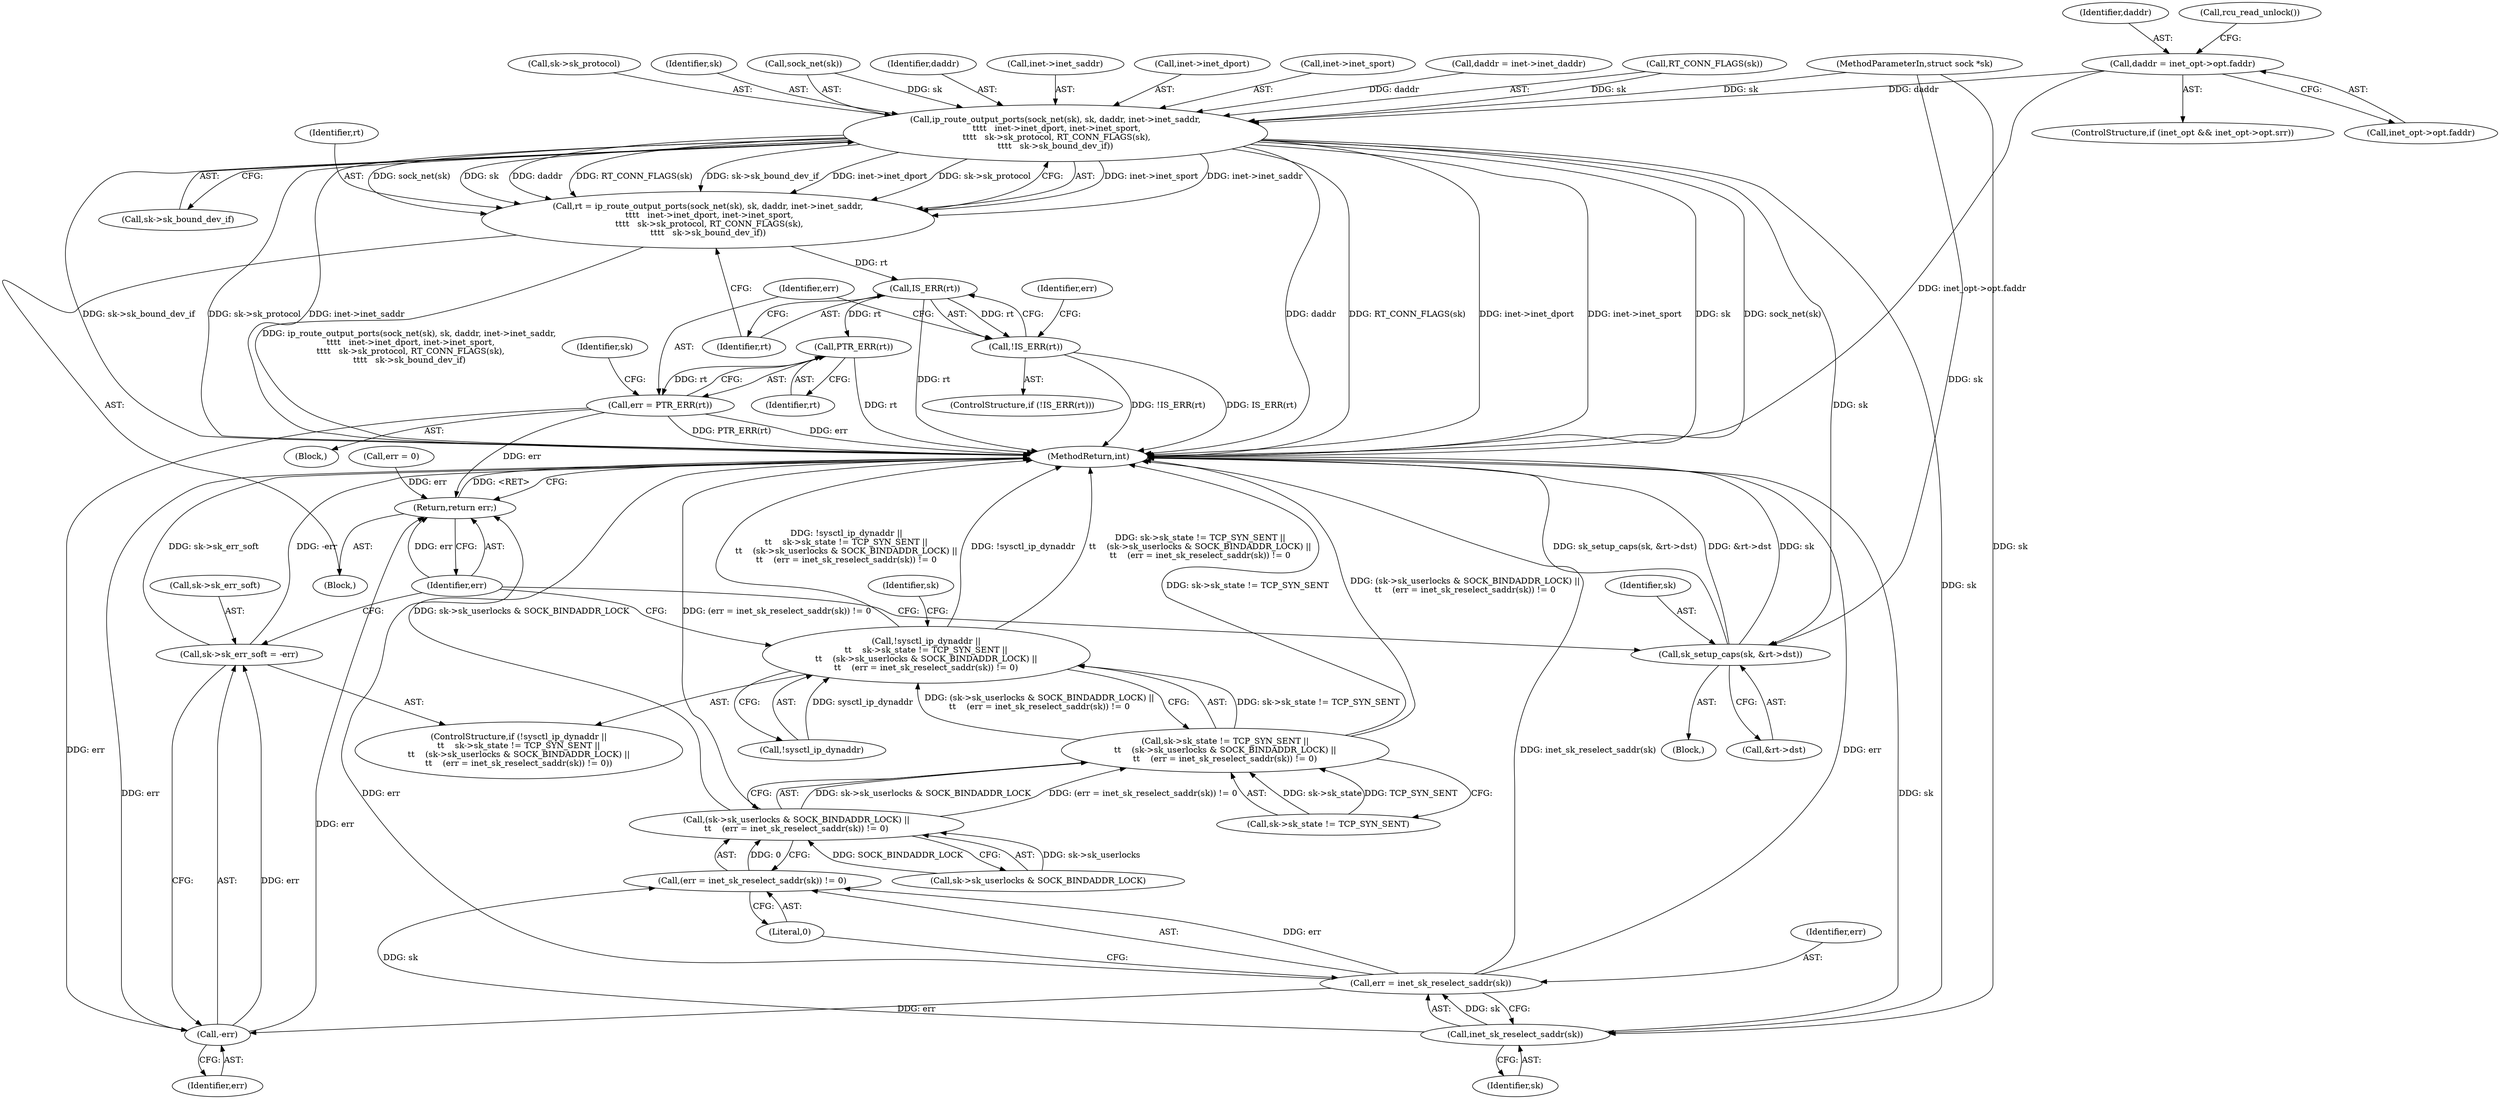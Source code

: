 digraph "0_linux_f6d8bd051c391c1c0458a30b2a7abcd939329259_2@pointer" {
"1000147" [label="(Call,daddr = inet_opt->opt.faddr)"];
"1000157" [label="(Call,ip_route_output_ports(sock_net(sk), sk, daddr, inet->inet_saddr,\n \t\t\t\t   inet->inet_dport, inet->inet_sport,\n \t\t\t\t   sk->sk_protocol, RT_CONN_FLAGS(sk),\n\t\t\t\t   sk->sk_bound_dev_if))"];
"1000155" [label="(Call,rt = ip_route_output_ports(sock_net(sk), sk, daddr, inet->inet_saddr,\n \t\t\t\t   inet->inet_dport, inet->inet_sport,\n \t\t\t\t   sk->sk_protocol, RT_CONN_FLAGS(sk),\n\t\t\t\t   sk->sk_bound_dev_if))"];
"1000181" [label="(Call,IS_ERR(rt))"];
"1000180" [label="(Call,!IS_ERR(rt))"];
"1000197" [label="(Call,PTR_ERR(rt))"];
"1000195" [label="(Call,err = PTR_ERR(rt))"];
"1000230" [label="(Call,-err)"];
"1000226" [label="(Call,sk->sk_err_soft = -err)"];
"1000232" [label="(Return,return err;)"];
"1000187" [label="(Call,sk_setup_caps(sk, &rt->dst))"];
"1000223" [label="(Call,inet_sk_reselect_saddr(sk))"];
"1000220" [label="(Call,(err = inet_sk_reselect_saddr(sk)) != 0)"];
"1000214" [label="(Call,(sk->sk_userlocks & SOCK_BINDADDR_LOCK) ||\n\t\t    (err = inet_sk_reselect_saddr(sk)) != 0)"];
"1000208" [label="(Call,sk->sk_state != TCP_SYN_SENT ||\n\t\t    (sk->sk_userlocks & SOCK_BINDADDR_LOCK) ||\n\t\t    (err = inet_sk_reselect_saddr(sk)) != 0)"];
"1000205" [label="(Call,!sysctl_ip_dynaddr ||\n\t\t    sk->sk_state != TCP_SYN_SENT ||\n\t\t    (sk->sk_userlocks & SOCK_BINDADDR_LOCK) ||\n\t\t    (err = inet_sk_reselect_saddr(sk)) != 0)"];
"1000221" [label="(Call,err = inet_sk_reselect_saddr(sk))"];
"1000185" [label="(Identifier,err)"];
"1000160" [label="(Identifier,sk)"];
"1000157" [label="(Call,ip_route_output_ports(sock_net(sk), sk, daddr, inet->inet_saddr,\n \t\t\t\t   inet->inet_dport, inet->inet_sport,\n \t\t\t\t   sk->sk_protocol, RT_CONN_FLAGS(sk),\n\t\t\t\t   sk->sk_bound_dev_if))"];
"1000224" [label="(Identifier,sk)"];
"1000198" [label="(Identifier,rt)"];
"1000197" [label="(Call,PTR_ERR(rt))"];
"1000158" [label="(Call,sock_net(sk))"];
"1000156" [label="(Identifier,rt)"];
"1000225" [label="(Literal,0)"];
"1000187" [label="(Call,sk_setup_caps(sk, &rt->dst))"];
"1000161" [label="(Identifier,daddr)"];
"1000215" [label="(Call,sk->sk_userlocks & SOCK_BINDADDR_LOCK)"];
"1000201" [label="(Identifier,sk)"];
"1000162" [label="(Call,inet->inet_saddr)"];
"1000155" [label="(Call,rt = ip_route_output_ports(sock_net(sk), sk, daddr, inet->inet_saddr,\n \t\t\t\t   inet->inet_dport, inet->inet_sport,\n \t\t\t\t   sk->sk_protocol, RT_CONN_FLAGS(sk),\n\t\t\t\t   sk->sk_bound_dev_if))"];
"1000176" [label="(Call,sk->sk_bound_dev_if)"];
"1000194" [label="(Block,)"];
"1000232" [label="(Return,return err;)"];
"1000204" [label="(ControlStructure,if (!sysctl_ip_dynaddr ||\n\t\t    sk->sk_state != TCP_SYN_SENT ||\n\t\t    (sk->sk_userlocks & SOCK_BINDADDR_LOCK) ||\n\t\t    (err = inet_sk_reselect_saddr(sk)) != 0))"];
"1000179" [label="(ControlStructure,if (!IS_ERR(rt)))"];
"1000189" [label="(Call,&rt->dst)"];
"1000214" [label="(Call,(sk->sk_userlocks & SOCK_BINDADDR_LOCK) ||\n\t\t    (err = inet_sk_reselect_saddr(sk)) != 0)"];
"1000148" [label="(Identifier,daddr)"];
"1000209" [label="(Call,sk->sk_state != TCP_SYN_SENT)"];
"1000165" [label="(Call,inet->inet_dport)"];
"1000168" [label="(Call,inet->inet_sport)"];
"1000188" [label="(Identifier,sk)"];
"1000181" [label="(Call,IS_ERR(rt))"];
"1000154" [label="(Call,rcu_read_unlock())"];
"1000205" [label="(Call,!sysctl_ip_dynaddr ||\n\t\t    sk->sk_state != TCP_SYN_SENT ||\n\t\t    (sk->sk_userlocks & SOCK_BINDADDR_LOCK) ||\n\t\t    (err = inet_sk_reselect_saddr(sk)) != 0)"];
"1000134" [label="(Call,daddr = inet->inet_daddr)"];
"1000196" [label="(Identifier,err)"];
"1000206" [label="(Call,!sysctl_ip_dynaddr)"];
"1000174" [label="(Call,RT_CONN_FLAGS(sk))"];
"1000149" [label="(Call,inet_opt->opt.faddr)"];
"1000230" [label="(Call,-err)"];
"1000184" [label="(Call,err = 0)"];
"1000182" [label="(Identifier,rt)"];
"1000195" [label="(Call,err = PTR_ERR(rt))"];
"1000222" [label="(Identifier,err)"];
"1000233" [label="(Identifier,err)"];
"1000208" [label="(Call,sk->sk_state != TCP_SYN_SENT ||\n\t\t    (sk->sk_userlocks & SOCK_BINDADDR_LOCK) ||\n\t\t    (err = inet_sk_reselect_saddr(sk)) != 0)"];
"1000220" [label="(Call,(err = inet_sk_reselect_saddr(sk)) != 0)"];
"1000227" [label="(Call,sk->sk_err_soft)"];
"1000147" [label="(Call,daddr = inet_opt->opt.faddr)"];
"1000180" [label="(Call,!IS_ERR(rt))"];
"1000183" [label="(Block,)"];
"1000223" [label="(Call,inet_sk_reselect_saddr(sk))"];
"1000105" [label="(MethodParameterIn,struct sock *sk)"];
"1000139" [label="(ControlStructure,if (inet_opt && inet_opt->opt.srr))"];
"1000221" [label="(Call,err = inet_sk_reselect_saddr(sk))"];
"1000106" [label="(Block,)"];
"1000228" [label="(Identifier,sk)"];
"1000226" [label="(Call,sk->sk_err_soft = -err)"];
"1000171" [label="(Call,sk->sk_protocol)"];
"1000231" [label="(Identifier,err)"];
"1000234" [label="(MethodReturn,int)"];
"1000147" -> "1000139"  [label="AST: "];
"1000147" -> "1000149"  [label="CFG: "];
"1000148" -> "1000147"  [label="AST: "];
"1000149" -> "1000147"  [label="AST: "];
"1000154" -> "1000147"  [label="CFG: "];
"1000147" -> "1000234"  [label="DDG: inet_opt->opt.faddr"];
"1000147" -> "1000157"  [label="DDG: daddr"];
"1000157" -> "1000155"  [label="AST: "];
"1000157" -> "1000176"  [label="CFG: "];
"1000158" -> "1000157"  [label="AST: "];
"1000160" -> "1000157"  [label="AST: "];
"1000161" -> "1000157"  [label="AST: "];
"1000162" -> "1000157"  [label="AST: "];
"1000165" -> "1000157"  [label="AST: "];
"1000168" -> "1000157"  [label="AST: "];
"1000171" -> "1000157"  [label="AST: "];
"1000174" -> "1000157"  [label="AST: "];
"1000176" -> "1000157"  [label="AST: "];
"1000155" -> "1000157"  [label="CFG: "];
"1000157" -> "1000234"  [label="DDG: inet->inet_sport"];
"1000157" -> "1000234"  [label="DDG: sk"];
"1000157" -> "1000234"  [label="DDG: sock_net(sk)"];
"1000157" -> "1000234"  [label="DDG: sk->sk_bound_dev_if"];
"1000157" -> "1000234"  [label="DDG: sk->sk_protocol"];
"1000157" -> "1000234"  [label="DDG: inet->inet_saddr"];
"1000157" -> "1000234"  [label="DDG: daddr"];
"1000157" -> "1000234"  [label="DDG: RT_CONN_FLAGS(sk)"];
"1000157" -> "1000234"  [label="DDG: inet->inet_dport"];
"1000157" -> "1000155"  [label="DDG: inet->inet_sport"];
"1000157" -> "1000155"  [label="DDG: inet->inet_saddr"];
"1000157" -> "1000155"  [label="DDG: sock_net(sk)"];
"1000157" -> "1000155"  [label="DDG: sk"];
"1000157" -> "1000155"  [label="DDG: daddr"];
"1000157" -> "1000155"  [label="DDG: RT_CONN_FLAGS(sk)"];
"1000157" -> "1000155"  [label="DDG: sk->sk_bound_dev_if"];
"1000157" -> "1000155"  [label="DDG: inet->inet_dport"];
"1000157" -> "1000155"  [label="DDG: sk->sk_protocol"];
"1000158" -> "1000157"  [label="DDG: sk"];
"1000174" -> "1000157"  [label="DDG: sk"];
"1000105" -> "1000157"  [label="DDG: sk"];
"1000134" -> "1000157"  [label="DDG: daddr"];
"1000157" -> "1000187"  [label="DDG: sk"];
"1000157" -> "1000223"  [label="DDG: sk"];
"1000155" -> "1000106"  [label="AST: "];
"1000156" -> "1000155"  [label="AST: "];
"1000182" -> "1000155"  [label="CFG: "];
"1000155" -> "1000234"  [label="DDG: ip_route_output_ports(sock_net(sk), sk, daddr, inet->inet_saddr,\n \t\t\t\t   inet->inet_dport, inet->inet_sport,\n \t\t\t\t   sk->sk_protocol, RT_CONN_FLAGS(sk),\n\t\t\t\t   sk->sk_bound_dev_if)"];
"1000155" -> "1000181"  [label="DDG: rt"];
"1000181" -> "1000180"  [label="AST: "];
"1000181" -> "1000182"  [label="CFG: "];
"1000182" -> "1000181"  [label="AST: "];
"1000180" -> "1000181"  [label="CFG: "];
"1000181" -> "1000234"  [label="DDG: rt"];
"1000181" -> "1000180"  [label="DDG: rt"];
"1000181" -> "1000197"  [label="DDG: rt"];
"1000180" -> "1000179"  [label="AST: "];
"1000185" -> "1000180"  [label="CFG: "];
"1000196" -> "1000180"  [label="CFG: "];
"1000180" -> "1000234"  [label="DDG: IS_ERR(rt)"];
"1000180" -> "1000234"  [label="DDG: !IS_ERR(rt)"];
"1000197" -> "1000195"  [label="AST: "];
"1000197" -> "1000198"  [label="CFG: "];
"1000198" -> "1000197"  [label="AST: "];
"1000195" -> "1000197"  [label="CFG: "];
"1000197" -> "1000234"  [label="DDG: rt"];
"1000197" -> "1000195"  [label="DDG: rt"];
"1000195" -> "1000194"  [label="AST: "];
"1000196" -> "1000195"  [label="AST: "];
"1000201" -> "1000195"  [label="CFG: "];
"1000195" -> "1000234"  [label="DDG: PTR_ERR(rt)"];
"1000195" -> "1000234"  [label="DDG: err"];
"1000195" -> "1000230"  [label="DDG: err"];
"1000195" -> "1000232"  [label="DDG: err"];
"1000230" -> "1000226"  [label="AST: "];
"1000230" -> "1000231"  [label="CFG: "];
"1000231" -> "1000230"  [label="AST: "];
"1000226" -> "1000230"  [label="CFG: "];
"1000230" -> "1000234"  [label="DDG: err"];
"1000230" -> "1000226"  [label="DDG: err"];
"1000221" -> "1000230"  [label="DDG: err"];
"1000230" -> "1000232"  [label="DDG: err"];
"1000226" -> "1000204"  [label="AST: "];
"1000227" -> "1000226"  [label="AST: "];
"1000233" -> "1000226"  [label="CFG: "];
"1000226" -> "1000234"  [label="DDG: sk->sk_err_soft"];
"1000226" -> "1000234"  [label="DDG: -err"];
"1000232" -> "1000106"  [label="AST: "];
"1000232" -> "1000233"  [label="CFG: "];
"1000233" -> "1000232"  [label="AST: "];
"1000234" -> "1000232"  [label="CFG: "];
"1000232" -> "1000234"  [label="DDG: <RET>"];
"1000233" -> "1000232"  [label="DDG: err"];
"1000184" -> "1000232"  [label="DDG: err"];
"1000221" -> "1000232"  [label="DDG: err"];
"1000187" -> "1000183"  [label="AST: "];
"1000187" -> "1000189"  [label="CFG: "];
"1000188" -> "1000187"  [label="AST: "];
"1000189" -> "1000187"  [label="AST: "];
"1000233" -> "1000187"  [label="CFG: "];
"1000187" -> "1000234"  [label="DDG: sk"];
"1000187" -> "1000234"  [label="DDG: sk_setup_caps(sk, &rt->dst)"];
"1000187" -> "1000234"  [label="DDG: &rt->dst"];
"1000105" -> "1000187"  [label="DDG: sk"];
"1000223" -> "1000221"  [label="AST: "];
"1000223" -> "1000224"  [label="CFG: "];
"1000224" -> "1000223"  [label="AST: "];
"1000221" -> "1000223"  [label="CFG: "];
"1000223" -> "1000234"  [label="DDG: sk"];
"1000223" -> "1000220"  [label="DDG: sk"];
"1000223" -> "1000221"  [label="DDG: sk"];
"1000105" -> "1000223"  [label="DDG: sk"];
"1000220" -> "1000214"  [label="AST: "];
"1000220" -> "1000225"  [label="CFG: "];
"1000221" -> "1000220"  [label="AST: "];
"1000225" -> "1000220"  [label="AST: "];
"1000214" -> "1000220"  [label="CFG: "];
"1000220" -> "1000214"  [label="DDG: 0"];
"1000221" -> "1000220"  [label="DDG: err"];
"1000214" -> "1000208"  [label="AST: "];
"1000214" -> "1000215"  [label="CFG: "];
"1000215" -> "1000214"  [label="AST: "];
"1000208" -> "1000214"  [label="CFG: "];
"1000214" -> "1000234"  [label="DDG: sk->sk_userlocks & SOCK_BINDADDR_LOCK"];
"1000214" -> "1000234"  [label="DDG: (err = inet_sk_reselect_saddr(sk)) != 0"];
"1000214" -> "1000208"  [label="DDG: sk->sk_userlocks & SOCK_BINDADDR_LOCK"];
"1000214" -> "1000208"  [label="DDG: (err = inet_sk_reselect_saddr(sk)) != 0"];
"1000215" -> "1000214"  [label="DDG: sk->sk_userlocks"];
"1000215" -> "1000214"  [label="DDG: SOCK_BINDADDR_LOCK"];
"1000208" -> "1000205"  [label="AST: "];
"1000208" -> "1000209"  [label="CFG: "];
"1000209" -> "1000208"  [label="AST: "];
"1000205" -> "1000208"  [label="CFG: "];
"1000208" -> "1000234"  [label="DDG: sk->sk_state != TCP_SYN_SENT"];
"1000208" -> "1000234"  [label="DDG: (sk->sk_userlocks & SOCK_BINDADDR_LOCK) ||\n\t\t    (err = inet_sk_reselect_saddr(sk)) != 0"];
"1000208" -> "1000205"  [label="DDG: sk->sk_state != TCP_SYN_SENT"];
"1000208" -> "1000205"  [label="DDG: (sk->sk_userlocks & SOCK_BINDADDR_LOCK) ||\n\t\t    (err = inet_sk_reselect_saddr(sk)) != 0"];
"1000209" -> "1000208"  [label="DDG: sk->sk_state"];
"1000209" -> "1000208"  [label="DDG: TCP_SYN_SENT"];
"1000205" -> "1000204"  [label="AST: "];
"1000205" -> "1000206"  [label="CFG: "];
"1000206" -> "1000205"  [label="AST: "];
"1000228" -> "1000205"  [label="CFG: "];
"1000233" -> "1000205"  [label="CFG: "];
"1000205" -> "1000234"  [label="DDG: !sysctl_ip_dynaddr ||\n\t\t    sk->sk_state != TCP_SYN_SENT ||\n\t\t    (sk->sk_userlocks & SOCK_BINDADDR_LOCK) ||\n\t\t    (err = inet_sk_reselect_saddr(sk)) != 0"];
"1000205" -> "1000234"  [label="DDG: !sysctl_ip_dynaddr"];
"1000205" -> "1000234"  [label="DDG: sk->sk_state != TCP_SYN_SENT ||\n\t\t    (sk->sk_userlocks & SOCK_BINDADDR_LOCK) ||\n\t\t    (err = inet_sk_reselect_saddr(sk)) != 0"];
"1000206" -> "1000205"  [label="DDG: sysctl_ip_dynaddr"];
"1000222" -> "1000221"  [label="AST: "];
"1000225" -> "1000221"  [label="CFG: "];
"1000221" -> "1000234"  [label="DDG: inet_sk_reselect_saddr(sk)"];
"1000221" -> "1000234"  [label="DDG: err"];
}
